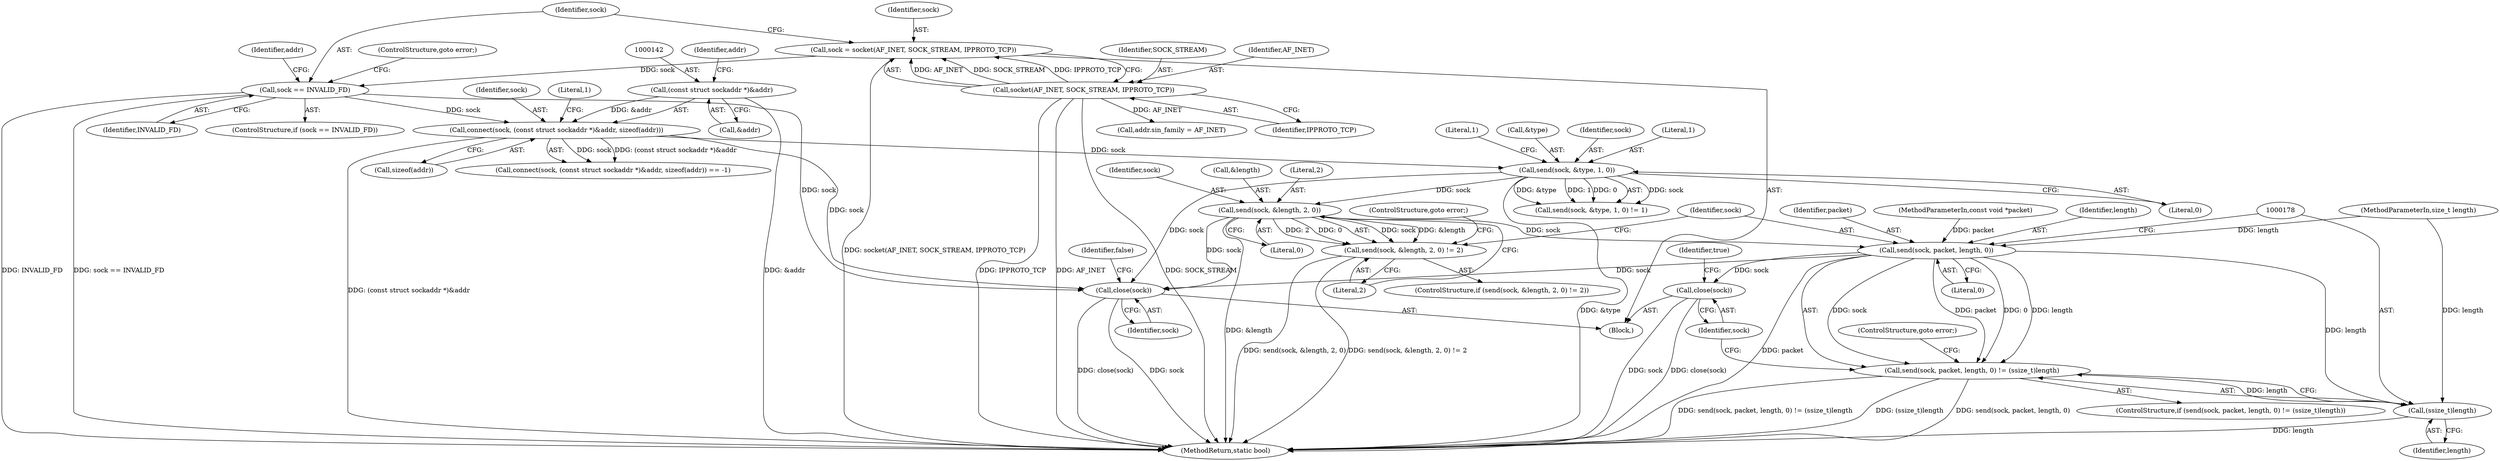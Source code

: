 digraph "1_Android_472271b153c5dc53c28beac55480a8d8434b2d5c_69@API" {
"1000162" [label="(Call,send(sock, &length, 2, 0))"];
"1000152" [label="(Call,send(sock, &type, 1, 0))"];
"1000139" [label="(Call,connect(sock, (const struct sockaddr *)&addr, sizeof(addr)))"];
"1000113" [label="(Call,sock == INVALID_FD)"];
"1000106" [label="(Call,sock = socket(AF_INET, SOCK_STREAM, IPPROTO_TCP))"];
"1000108" [label="(Call,socket(AF_INET, SOCK_STREAM, IPPROTO_TCP))"];
"1000141" [label="(Call,(const struct sockaddr *)&addr)"];
"1000161" [label="(Call,send(sock, &length, 2, 0) != 2)"];
"1000172" [label="(Call,send(sock, packet, length, 0))"];
"1000171" [label="(Call,send(sock, packet, length, 0) != (ssize_t)length)"];
"1000177" [label="(Call,(ssize_t)length)"];
"1000181" [label="(Call,close(sock))"];
"1000186" [label="(Call,close(sock))"];
"1000157" [label="(Literal,0)"];
"1000175" [label="(Identifier,length)"];
"1000154" [label="(Call,&type)"];
"1000141" [label="(Call,(const struct sockaddr *)&addr)"];
"1000180" [label="(ControlStructure,goto error;)"];
"1000162" [label="(Call,send(sock, &length, 2, 0))"];
"1000138" [label="(Call,connect(sock, (const struct sockaddr *)&addr, sizeof(addr)) == -1)"];
"1000140" [label="(Identifier,sock)"];
"1000153" [label="(Identifier,sock)"];
"1000110" [label="(Identifier,SOCK_STREAM)"];
"1000168" [label="(Literal,2)"];
"1000156" [label="(Literal,1)"];
"1000115" [label="(Identifier,INVALID_FD)"];
"1000108" [label="(Call,socket(AF_INET, SOCK_STREAM, IPPROTO_TCP))"];
"1000163" [label="(Identifier,sock)"];
"1000103" [label="(MethodParameterIn,size_t length)"];
"1000118" [label="(Call,addr.sin_family = AF_INET)"];
"1000186" [label="(Call,close(sock))"];
"1000173" [label="(Identifier,sock)"];
"1000170" [label="(ControlStructure,if (send(sock, packet, length, 0) != (ssize_t)length))"];
"1000161" [label="(Call,send(sock, &length, 2, 0) != 2)"];
"1000176" [label="(Literal,0)"];
"1000177" [label="(Call,(ssize_t)length)"];
"1000151" [label="(Call,send(sock, &type, 1, 0) != 1)"];
"1000113" [label="(Call,sock == INVALID_FD)"];
"1000164" [label="(Call,&length)"];
"1000111" [label="(Identifier,IPPROTO_TCP)"];
"1000160" [label="(ControlStructure,if (send(sock, &length, 2, 0) != 2))"];
"1000169" [label="(ControlStructure,goto error;)"];
"1000174" [label="(Identifier,packet)"];
"1000106" [label="(Call,sock = socket(AF_INET, SOCK_STREAM, IPPROTO_TCP))"];
"1000112" [label="(ControlStructure,if (sock == INVALID_FD))"];
"1000107" [label="(Identifier,sock)"];
"1000145" [label="(Call,sizeof(addr))"];
"1000184" [label="(Identifier,true)"];
"1000104" [label="(Block,)"];
"1000187" [label="(Identifier,sock)"];
"1000152" [label="(Call,send(sock, &type, 1, 0))"];
"1000189" [label="(Identifier,false)"];
"1000102" [label="(MethodParameterIn,const void *packet)"];
"1000158" [label="(Literal,1)"];
"1000116" [label="(ControlStructure,goto error;)"];
"1000139" [label="(Call,connect(sock, (const struct sockaddr *)&addr, sizeof(addr)))"];
"1000120" [label="(Identifier,addr)"];
"1000167" [label="(Literal,0)"];
"1000148" [label="(Literal,1)"];
"1000114" [label="(Identifier,sock)"];
"1000179" [label="(Identifier,length)"];
"1000146" [label="(Identifier,addr)"];
"1000171" [label="(Call,send(sock, packet, length, 0) != (ssize_t)length)"];
"1000166" [label="(Literal,2)"];
"1000143" [label="(Call,&addr)"];
"1000181" [label="(Call,close(sock))"];
"1000182" [label="(Identifier,sock)"];
"1000109" [label="(Identifier,AF_INET)"];
"1000190" [label="(MethodReturn,static bool)"];
"1000172" [label="(Call,send(sock, packet, length, 0))"];
"1000162" -> "1000161"  [label="AST: "];
"1000162" -> "1000167"  [label="CFG: "];
"1000163" -> "1000162"  [label="AST: "];
"1000164" -> "1000162"  [label="AST: "];
"1000166" -> "1000162"  [label="AST: "];
"1000167" -> "1000162"  [label="AST: "];
"1000168" -> "1000162"  [label="CFG: "];
"1000162" -> "1000190"  [label="DDG: &length"];
"1000162" -> "1000161"  [label="DDG: sock"];
"1000162" -> "1000161"  [label="DDG: &length"];
"1000162" -> "1000161"  [label="DDG: 2"];
"1000162" -> "1000161"  [label="DDG: 0"];
"1000152" -> "1000162"  [label="DDG: sock"];
"1000162" -> "1000172"  [label="DDG: sock"];
"1000162" -> "1000186"  [label="DDG: sock"];
"1000152" -> "1000151"  [label="AST: "];
"1000152" -> "1000157"  [label="CFG: "];
"1000153" -> "1000152"  [label="AST: "];
"1000154" -> "1000152"  [label="AST: "];
"1000156" -> "1000152"  [label="AST: "];
"1000157" -> "1000152"  [label="AST: "];
"1000158" -> "1000152"  [label="CFG: "];
"1000152" -> "1000190"  [label="DDG: &type"];
"1000152" -> "1000151"  [label="DDG: sock"];
"1000152" -> "1000151"  [label="DDG: &type"];
"1000152" -> "1000151"  [label="DDG: 1"];
"1000152" -> "1000151"  [label="DDG: 0"];
"1000139" -> "1000152"  [label="DDG: sock"];
"1000152" -> "1000186"  [label="DDG: sock"];
"1000139" -> "1000138"  [label="AST: "];
"1000139" -> "1000145"  [label="CFG: "];
"1000140" -> "1000139"  [label="AST: "];
"1000141" -> "1000139"  [label="AST: "];
"1000145" -> "1000139"  [label="AST: "];
"1000148" -> "1000139"  [label="CFG: "];
"1000139" -> "1000190"  [label="DDG: (const struct sockaddr *)&addr"];
"1000139" -> "1000138"  [label="DDG: sock"];
"1000139" -> "1000138"  [label="DDG: (const struct sockaddr *)&addr"];
"1000113" -> "1000139"  [label="DDG: sock"];
"1000141" -> "1000139"  [label="DDG: &addr"];
"1000139" -> "1000186"  [label="DDG: sock"];
"1000113" -> "1000112"  [label="AST: "];
"1000113" -> "1000115"  [label="CFG: "];
"1000114" -> "1000113"  [label="AST: "];
"1000115" -> "1000113"  [label="AST: "];
"1000116" -> "1000113"  [label="CFG: "];
"1000120" -> "1000113"  [label="CFG: "];
"1000113" -> "1000190"  [label="DDG: INVALID_FD"];
"1000113" -> "1000190"  [label="DDG: sock == INVALID_FD"];
"1000106" -> "1000113"  [label="DDG: sock"];
"1000113" -> "1000186"  [label="DDG: sock"];
"1000106" -> "1000104"  [label="AST: "];
"1000106" -> "1000108"  [label="CFG: "];
"1000107" -> "1000106"  [label="AST: "];
"1000108" -> "1000106"  [label="AST: "];
"1000114" -> "1000106"  [label="CFG: "];
"1000106" -> "1000190"  [label="DDG: socket(AF_INET, SOCK_STREAM, IPPROTO_TCP)"];
"1000108" -> "1000106"  [label="DDG: AF_INET"];
"1000108" -> "1000106"  [label="DDG: SOCK_STREAM"];
"1000108" -> "1000106"  [label="DDG: IPPROTO_TCP"];
"1000108" -> "1000111"  [label="CFG: "];
"1000109" -> "1000108"  [label="AST: "];
"1000110" -> "1000108"  [label="AST: "];
"1000111" -> "1000108"  [label="AST: "];
"1000108" -> "1000190"  [label="DDG: SOCK_STREAM"];
"1000108" -> "1000190"  [label="DDG: IPPROTO_TCP"];
"1000108" -> "1000190"  [label="DDG: AF_INET"];
"1000108" -> "1000118"  [label="DDG: AF_INET"];
"1000141" -> "1000143"  [label="CFG: "];
"1000142" -> "1000141"  [label="AST: "];
"1000143" -> "1000141"  [label="AST: "];
"1000146" -> "1000141"  [label="CFG: "];
"1000141" -> "1000190"  [label="DDG: &addr"];
"1000161" -> "1000160"  [label="AST: "];
"1000161" -> "1000168"  [label="CFG: "];
"1000168" -> "1000161"  [label="AST: "];
"1000169" -> "1000161"  [label="CFG: "];
"1000173" -> "1000161"  [label="CFG: "];
"1000161" -> "1000190"  [label="DDG: send(sock, &length, 2, 0)"];
"1000161" -> "1000190"  [label="DDG: send(sock, &length, 2, 0) != 2"];
"1000172" -> "1000171"  [label="AST: "];
"1000172" -> "1000176"  [label="CFG: "];
"1000173" -> "1000172"  [label="AST: "];
"1000174" -> "1000172"  [label="AST: "];
"1000175" -> "1000172"  [label="AST: "];
"1000176" -> "1000172"  [label="AST: "];
"1000178" -> "1000172"  [label="CFG: "];
"1000172" -> "1000190"  [label="DDG: packet"];
"1000172" -> "1000171"  [label="DDG: sock"];
"1000172" -> "1000171"  [label="DDG: packet"];
"1000172" -> "1000171"  [label="DDG: length"];
"1000172" -> "1000171"  [label="DDG: 0"];
"1000102" -> "1000172"  [label="DDG: packet"];
"1000103" -> "1000172"  [label="DDG: length"];
"1000172" -> "1000177"  [label="DDG: length"];
"1000172" -> "1000181"  [label="DDG: sock"];
"1000172" -> "1000186"  [label="DDG: sock"];
"1000171" -> "1000170"  [label="AST: "];
"1000171" -> "1000177"  [label="CFG: "];
"1000177" -> "1000171"  [label="AST: "];
"1000180" -> "1000171"  [label="CFG: "];
"1000182" -> "1000171"  [label="CFG: "];
"1000171" -> "1000190"  [label="DDG: (ssize_t)length"];
"1000171" -> "1000190"  [label="DDG: send(sock, packet, length, 0)"];
"1000171" -> "1000190"  [label="DDG: send(sock, packet, length, 0) != (ssize_t)length"];
"1000177" -> "1000171"  [label="DDG: length"];
"1000177" -> "1000179"  [label="CFG: "];
"1000178" -> "1000177"  [label="AST: "];
"1000179" -> "1000177"  [label="AST: "];
"1000177" -> "1000190"  [label="DDG: length"];
"1000103" -> "1000177"  [label="DDG: length"];
"1000181" -> "1000104"  [label="AST: "];
"1000181" -> "1000182"  [label="CFG: "];
"1000182" -> "1000181"  [label="AST: "];
"1000184" -> "1000181"  [label="CFG: "];
"1000181" -> "1000190"  [label="DDG: sock"];
"1000181" -> "1000190"  [label="DDG: close(sock)"];
"1000186" -> "1000104"  [label="AST: "];
"1000186" -> "1000187"  [label="CFG: "];
"1000187" -> "1000186"  [label="AST: "];
"1000189" -> "1000186"  [label="CFG: "];
"1000186" -> "1000190"  [label="DDG: close(sock)"];
"1000186" -> "1000190"  [label="DDG: sock"];
}
